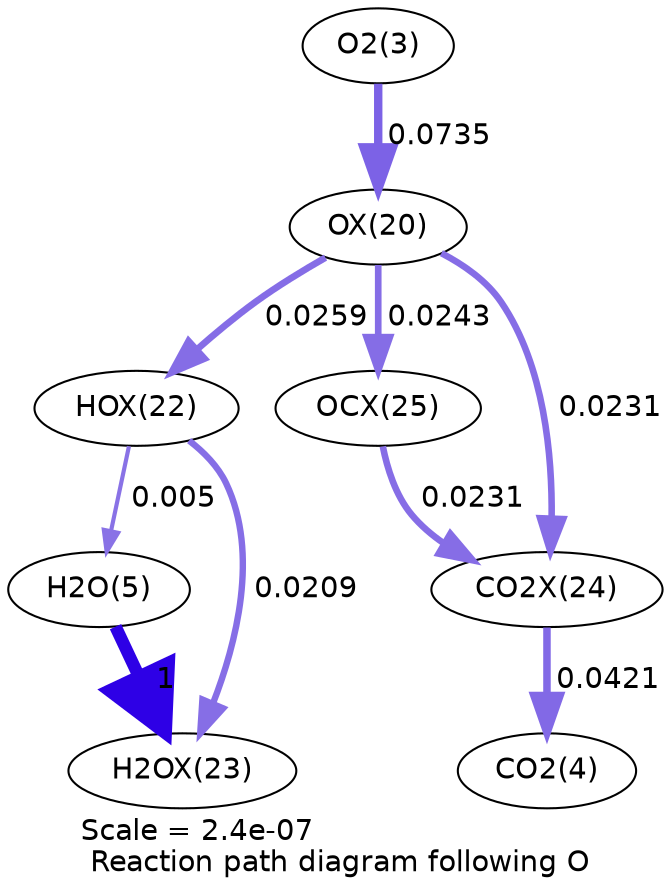 digraph reaction_paths {
center=1;
s5 -> s23[fontname="Helvetica", penwidth=4.03, arrowsize=2.01, color="0.7, 0.573, 0.9"
, label=" 0.0735"];
s23 -> s25[fontname="Helvetica", penwidth=3.24, arrowsize=1.62, color="0.7, 0.526, 0.9"
, label=" 0.0259"];
s23 -> s28[fontname="Helvetica", penwidth=3.2, arrowsize=1.6, color="0.7, 0.524, 0.9"
, label=" 0.0243"];
s23 -> s27[fontname="Helvetica", penwidth=3.16, arrowsize=1.58, color="0.7, 0.523, 0.9"
, label=" 0.0231"];
s25 -> s7[fontname="Helvetica", penwidth=2, arrowsize=1, color="0.7, 0.505, 0.9"
, label=" 0.005"];
s25 -> s26[fontname="Helvetica", penwidth=3.08, arrowsize=1.54, color="0.7, 0.521, 0.9"
, label=" 0.0209"];
s7 -> s26[fontname="Helvetica", penwidth=6, arrowsize=3, color="0.7, 1.5, 0.9"
, label=" 1"];
s28 -> s27[fontname="Helvetica", penwidth=3.16, arrowsize=1.58, color="0.7, 0.523, 0.9"
, label=" 0.0231"];
s27 -> s6[fontname="Helvetica", penwidth=3.61, arrowsize=1.8, color="0.7, 0.542, 0.9"
, label=" 0.0421"];
s5 [ fontname="Helvetica", label="O2(3)"];
s6 [ fontname="Helvetica", label="CO2(4)"];
s7 [ fontname="Helvetica", label="H2O(5)"];
s23 [ fontname="Helvetica", label="OX(20)"];
s25 [ fontname="Helvetica", label="HOX(22)"];
s26 [ fontname="Helvetica", label="H2OX(23)"];
s27 [ fontname="Helvetica", label="CO2X(24)"];
s28 [ fontname="Helvetica", label="OCX(25)"];
 label = "Scale = 2.4e-07\l Reaction path diagram following O";
 fontname = "Helvetica";
}
